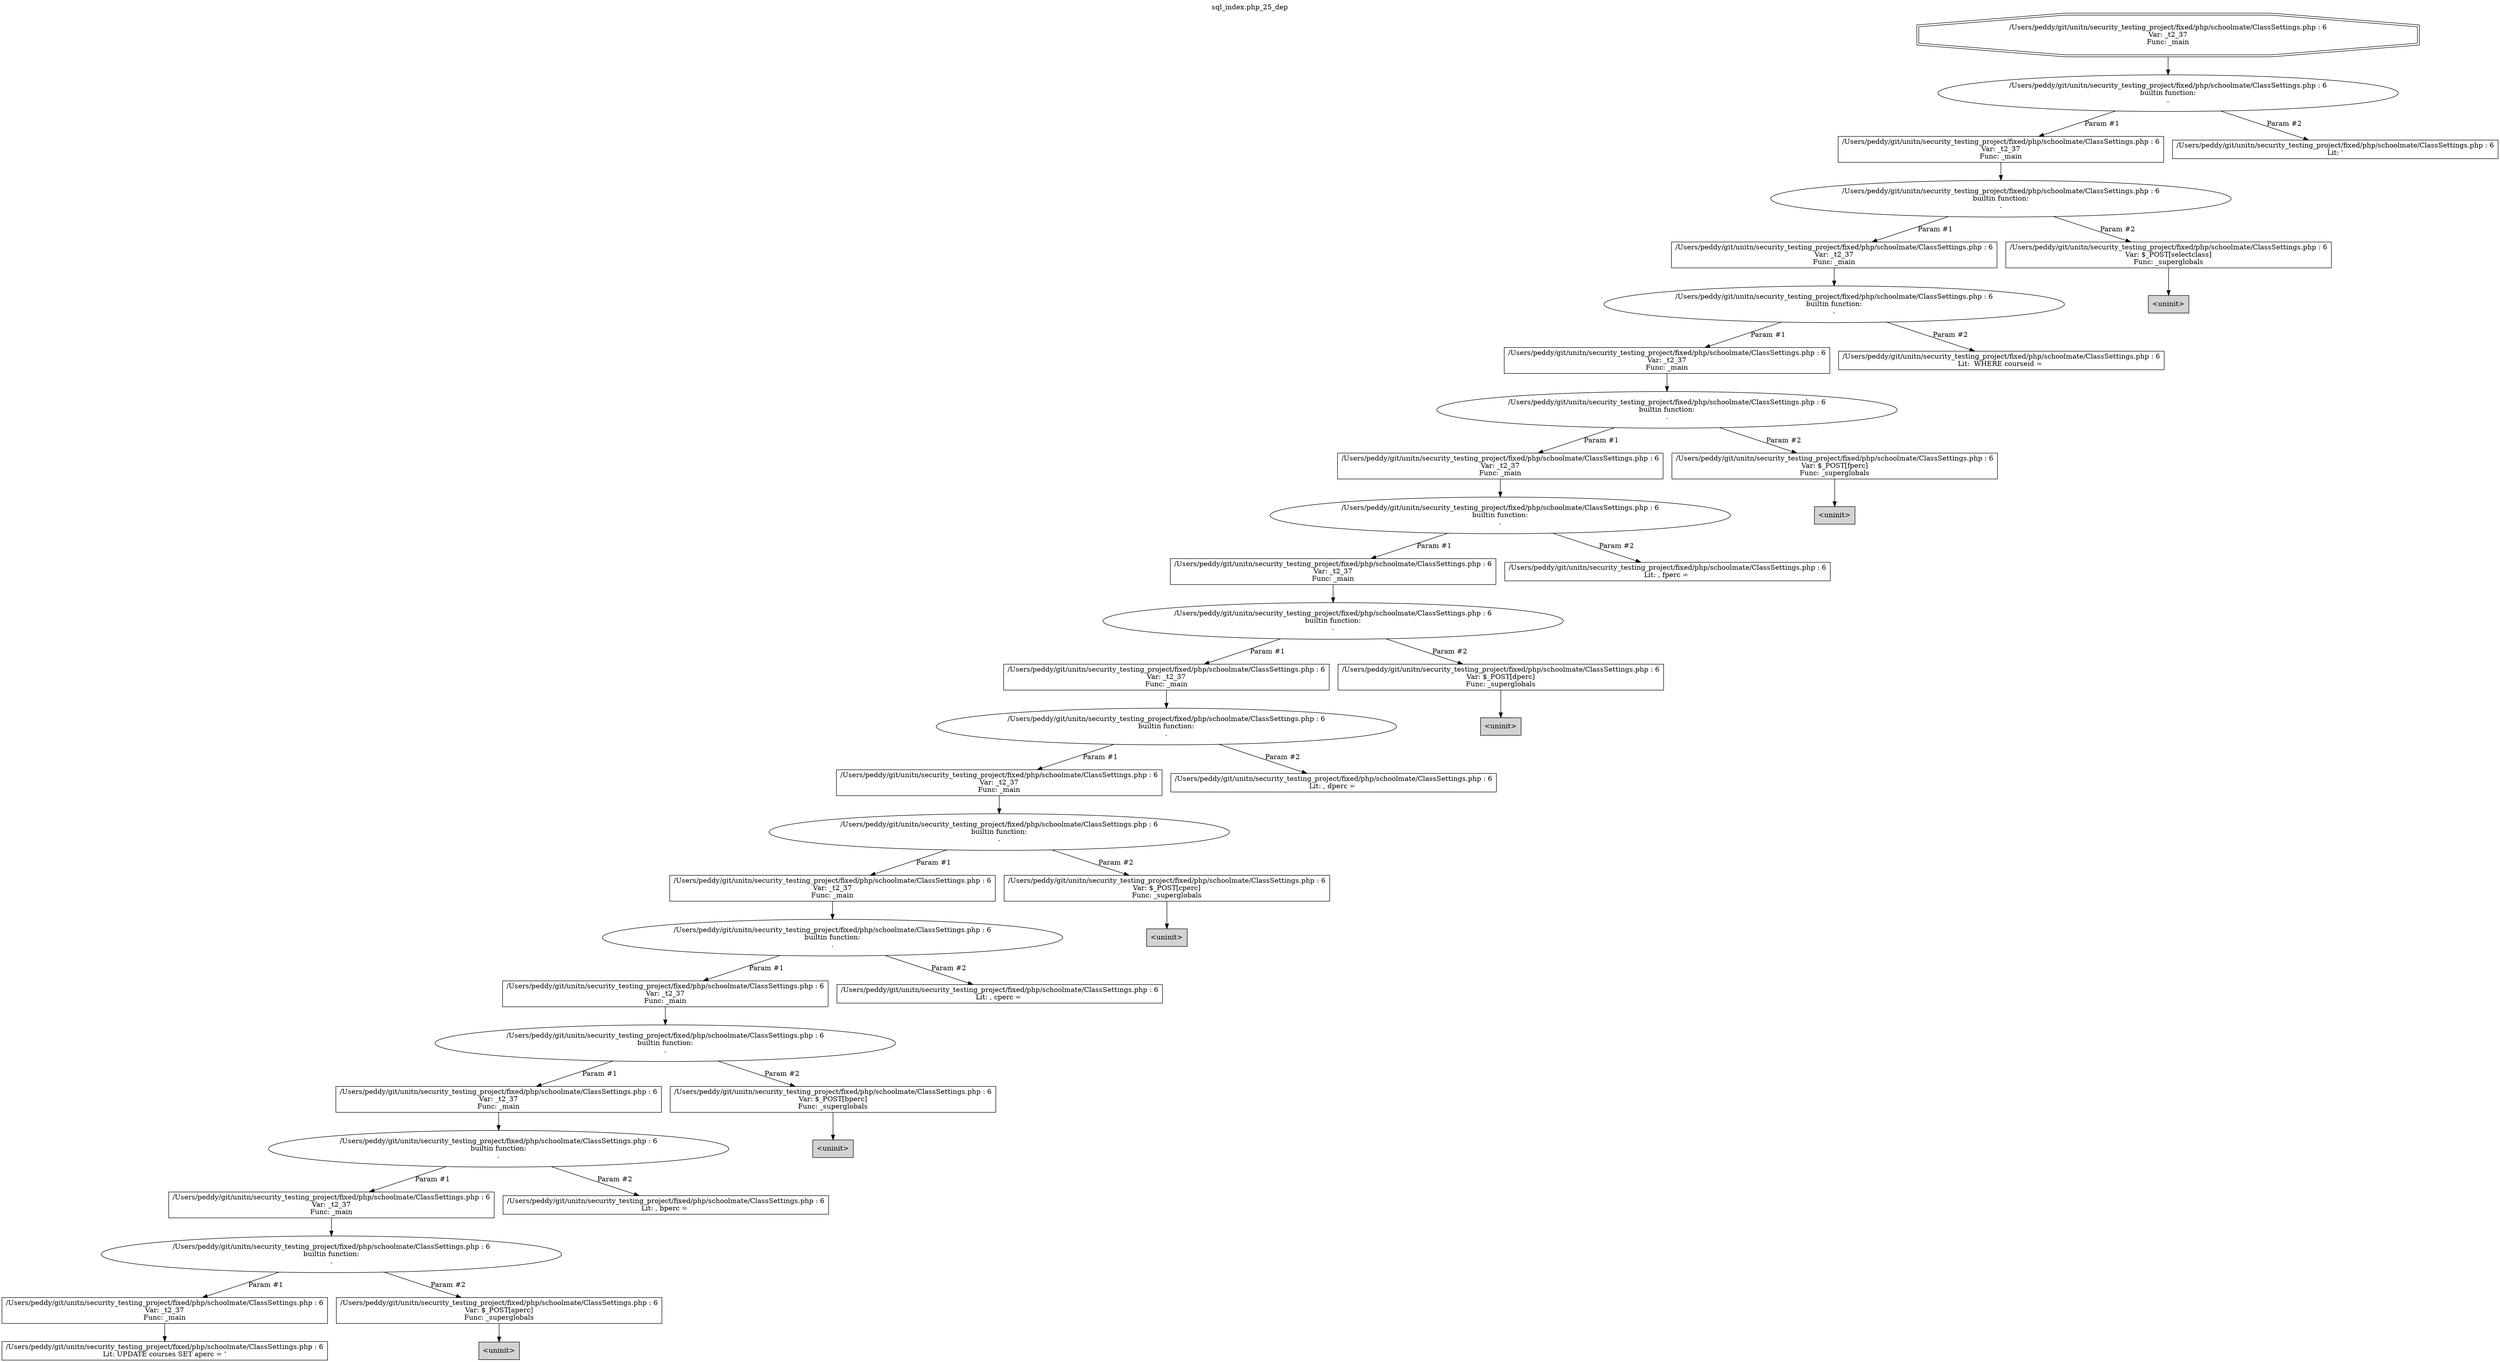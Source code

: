 digraph cfg {
  label="sql_index.php_25_dep";
  labelloc=t;
  n1 [shape=doubleoctagon, label="/Users/peddy/git/unitn/security_testing_project/fixed/php/schoolmate/ClassSettings.php : 6\nVar: _t2_37\nFunc: _main\n"];
  n2 [shape=ellipse, label="/Users/peddy/git/unitn/security_testing_project/fixed/php/schoolmate/ClassSettings.php : 6\nbuiltin function:\n.\n"];
  n3 [shape=box, label="/Users/peddy/git/unitn/security_testing_project/fixed/php/schoolmate/ClassSettings.php : 6\nVar: _t2_37\nFunc: _main\n"];
  n4 [shape=ellipse, label="/Users/peddy/git/unitn/security_testing_project/fixed/php/schoolmate/ClassSettings.php : 6\nbuiltin function:\n.\n"];
  n5 [shape=box, label="/Users/peddy/git/unitn/security_testing_project/fixed/php/schoolmate/ClassSettings.php : 6\nVar: _t2_37\nFunc: _main\n"];
  n6 [shape=ellipse, label="/Users/peddy/git/unitn/security_testing_project/fixed/php/schoolmate/ClassSettings.php : 6\nbuiltin function:\n.\n"];
  n7 [shape=box, label="/Users/peddy/git/unitn/security_testing_project/fixed/php/schoolmate/ClassSettings.php : 6\nVar: _t2_37\nFunc: _main\n"];
  n8 [shape=ellipse, label="/Users/peddy/git/unitn/security_testing_project/fixed/php/schoolmate/ClassSettings.php : 6\nbuiltin function:\n.\n"];
  n9 [shape=box, label="/Users/peddy/git/unitn/security_testing_project/fixed/php/schoolmate/ClassSettings.php : 6\nVar: _t2_37\nFunc: _main\n"];
  n10 [shape=ellipse, label="/Users/peddy/git/unitn/security_testing_project/fixed/php/schoolmate/ClassSettings.php : 6\nbuiltin function:\n.\n"];
  n11 [shape=box, label="/Users/peddy/git/unitn/security_testing_project/fixed/php/schoolmate/ClassSettings.php : 6\nVar: _t2_37\nFunc: _main\n"];
  n12 [shape=ellipse, label="/Users/peddy/git/unitn/security_testing_project/fixed/php/schoolmate/ClassSettings.php : 6\nbuiltin function:\n.\n"];
  n13 [shape=box, label="/Users/peddy/git/unitn/security_testing_project/fixed/php/schoolmate/ClassSettings.php : 6\nVar: _t2_37\nFunc: _main\n"];
  n14 [shape=ellipse, label="/Users/peddy/git/unitn/security_testing_project/fixed/php/schoolmate/ClassSettings.php : 6\nbuiltin function:\n.\n"];
  n15 [shape=box, label="/Users/peddy/git/unitn/security_testing_project/fixed/php/schoolmate/ClassSettings.php : 6\nVar: _t2_37\nFunc: _main\n"];
  n16 [shape=ellipse, label="/Users/peddy/git/unitn/security_testing_project/fixed/php/schoolmate/ClassSettings.php : 6\nbuiltin function:\n.\n"];
  n17 [shape=box, label="/Users/peddy/git/unitn/security_testing_project/fixed/php/schoolmate/ClassSettings.php : 6\nVar: _t2_37\nFunc: _main\n"];
  n18 [shape=ellipse, label="/Users/peddy/git/unitn/security_testing_project/fixed/php/schoolmate/ClassSettings.php : 6\nbuiltin function:\n.\n"];
  n19 [shape=box, label="/Users/peddy/git/unitn/security_testing_project/fixed/php/schoolmate/ClassSettings.php : 6\nVar: _t2_37\nFunc: _main\n"];
  n20 [shape=ellipse, label="/Users/peddy/git/unitn/security_testing_project/fixed/php/schoolmate/ClassSettings.php : 6\nbuiltin function:\n.\n"];
  n21 [shape=box, label="/Users/peddy/git/unitn/security_testing_project/fixed/php/schoolmate/ClassSettings.php : 6\nVar: _t2_37\nFunc: _main\n"];
  n22 [shape=ellipse, label="/Users/peddy/git/unitn/security_testing_project/fixed/php/schoolmate/ClassSettings.php : 6\nbuiltin function:\n.\n"];
  n23 [shape=box, label="/Users/peddy/git/unitn/security_testing_project/fixed/php/schoolmate/ClassSettings.php : 6\nVar: _t2_37\nFunc: _main\n"];
  n24 [shape=ellipse, label="/Users/peddy/git/unitn/security_testing_project/fixed/php/schoolmate/ClassSettings.php : 6\nbuiltin function:\n.\n"];
  n25 [shape=box, label="/Users/peddy/git/unitn/security_testing_project/fixed/php/schoolmate/ClassSettings.php : 6\nVar: _t2_37\nFunc: _main\n"];
  n26 [shape=box, label="/Users/peddy/git/unitn/security_testing_project/fixed/php/schoolmate/ClassSettings.php : 6\nLit: UPDATE courses SET aperc = '\n"];
  n27 [shape=box, label="/Users/peddy/git/unitn/security_testing_project/fixed/php/schoolmate/ClassSettings.php : 6\nVar: $_POST[aperc]\nFunc: _superglobals\n"];
  n28 [shape=box, label="<uninit>",style=filled];
  n29 [shape=box, label="/Users/peddy/git/unitn/security_testing_project/fixed/php/schoolmate/ClassSettings.php : 6\nLit: , bperc = \n"];
  n30 [shape=box, label="/Users/peddy/git/unitn/security_testing_project/fixed/php/schoolmate/ClassSettings.php : 6\nVar: $_POST[bperc]\nFunc: _superglobals\n"];
  n31 [shape=box, label="<uninit>",style=filled];
  n32 [shape=box, label="/Users/peddy/git/unitn/security_testing_project/fixed/php/schoolmate/ClassSettings.php : 6\nLit: , cperc = \n"];
  n33 [shape=box, label="/Users/peddy/git/unitn/security_testing_project/fixed/php/schoolmate/ClassSettings.php : 6\nVar: $_POST[cperc]\nFunc: _superglobals\n"];
  n34 [shape=box, label="<uninit>",style=filled];
  n35 [shape=box, label="/Users/peddy/git/unitn/security_testing_project/fixed/php/schoolmate/ClassSettings.php : 6\nLit: , dperc = \n"];
  n36 [shape=box, label="/Users/peddy/git/unitn/security_testing_project/fixed/php/schoolmate/ClassSettings.php : 6\nVar: $_POST[dperc]\nFunc: _superglobals\n"];
  n37 [shape=box, label="<uninit>",style=filled];
  n38 [shape=box, label="/Users/peddy/git/unitn/security_testing_project/fixed/php/schoolmate/ClassSettings.php : 6\nLit: , fperc = \n"];
  n39 [shape=box, label="/Users/peddy/git/unitn/security_testing_project/fixed/php/schoolmate/ClassSettings.php : 6\nVar: $_POST[fperc]\nFunc: _superglobals\n"];
  n40 [shape=box, label="<uninit>",style=filled];
  n41 [shape=box, label="/Users/peddy/git/unitn/security_testing_project/fixed/php/schoolmate/ClassSettings.php : 6\nLit:  WHERE courseid = \n"];
  n42 [shape=box, label="/Users/peddy/git/unitn/security_testing_project/fixed/php/schoolmate/ClassSettings.php : 6\nVar: $_POST[selectclass]\nFunc: _superglobals\n"];
  n43 [shape=box, label="<uninit>",style=filled];
  n44 [shape=box, label="/Users/peddy/git/unitn/security_testing_project/fixed/php/schoolmate/ClassSettings.php : 6\nLit: '\n"];
  n1 -> n2;
  n3 -> n4;
  n5 -> n6;
  n7 -> n8;
  n9 -> n10;
  n11 -> n12;
  n13 -> n14;
  n15 -> n16;
  n17 -> n18;
  n19 -> n20;
  n21 -> n22;
  n23 -> n24;
  n25 -> n26;
  n24 -> n25[label="Param #1"];
  n24 -> n27[label="Param #2"];
  n27 -> n28;
  n22 -> n23[label="Param #1"];
  n22 -> n29[label="Param #2"];
  n20 -> n21[label="Param #1"];
  n20 -> n30[label="Param #2"];
  n30 -> n31;
  n18 -> n19[label="Param #1"];
  n18 -> n32[label="Param #2"];
  n16 -> n17[label="Param #1"];
  n16 -> n33[label="Param #2"];
  n33 -> n34;
  n14 -> n15[label="Param #1"];
  n14 -> n35[label="Param #2"];
  n12 -> n13[label="Param #1"];
  n12 -> n36[label="Param #2"];
  n36 -> n37;
  n10 -> n11[label="Param #1"];
  n10 -> n38[label="Param #2"];
  n8 -> n9[label="Param #1"];
  n8 -> n39[label="Param #2"];
  n39 -> n40;
  n6 -> n7[label="Param #1"];
  n6 -> n41[label="Param #2"];
  n4 -> n5[label="Param #1"];
  n4 -> n42[label="Param #2"];
  n42 -> n43;
  n2 -> n3[label="Param #1"];
  n2 -> n44[label="Param #2"];
}
